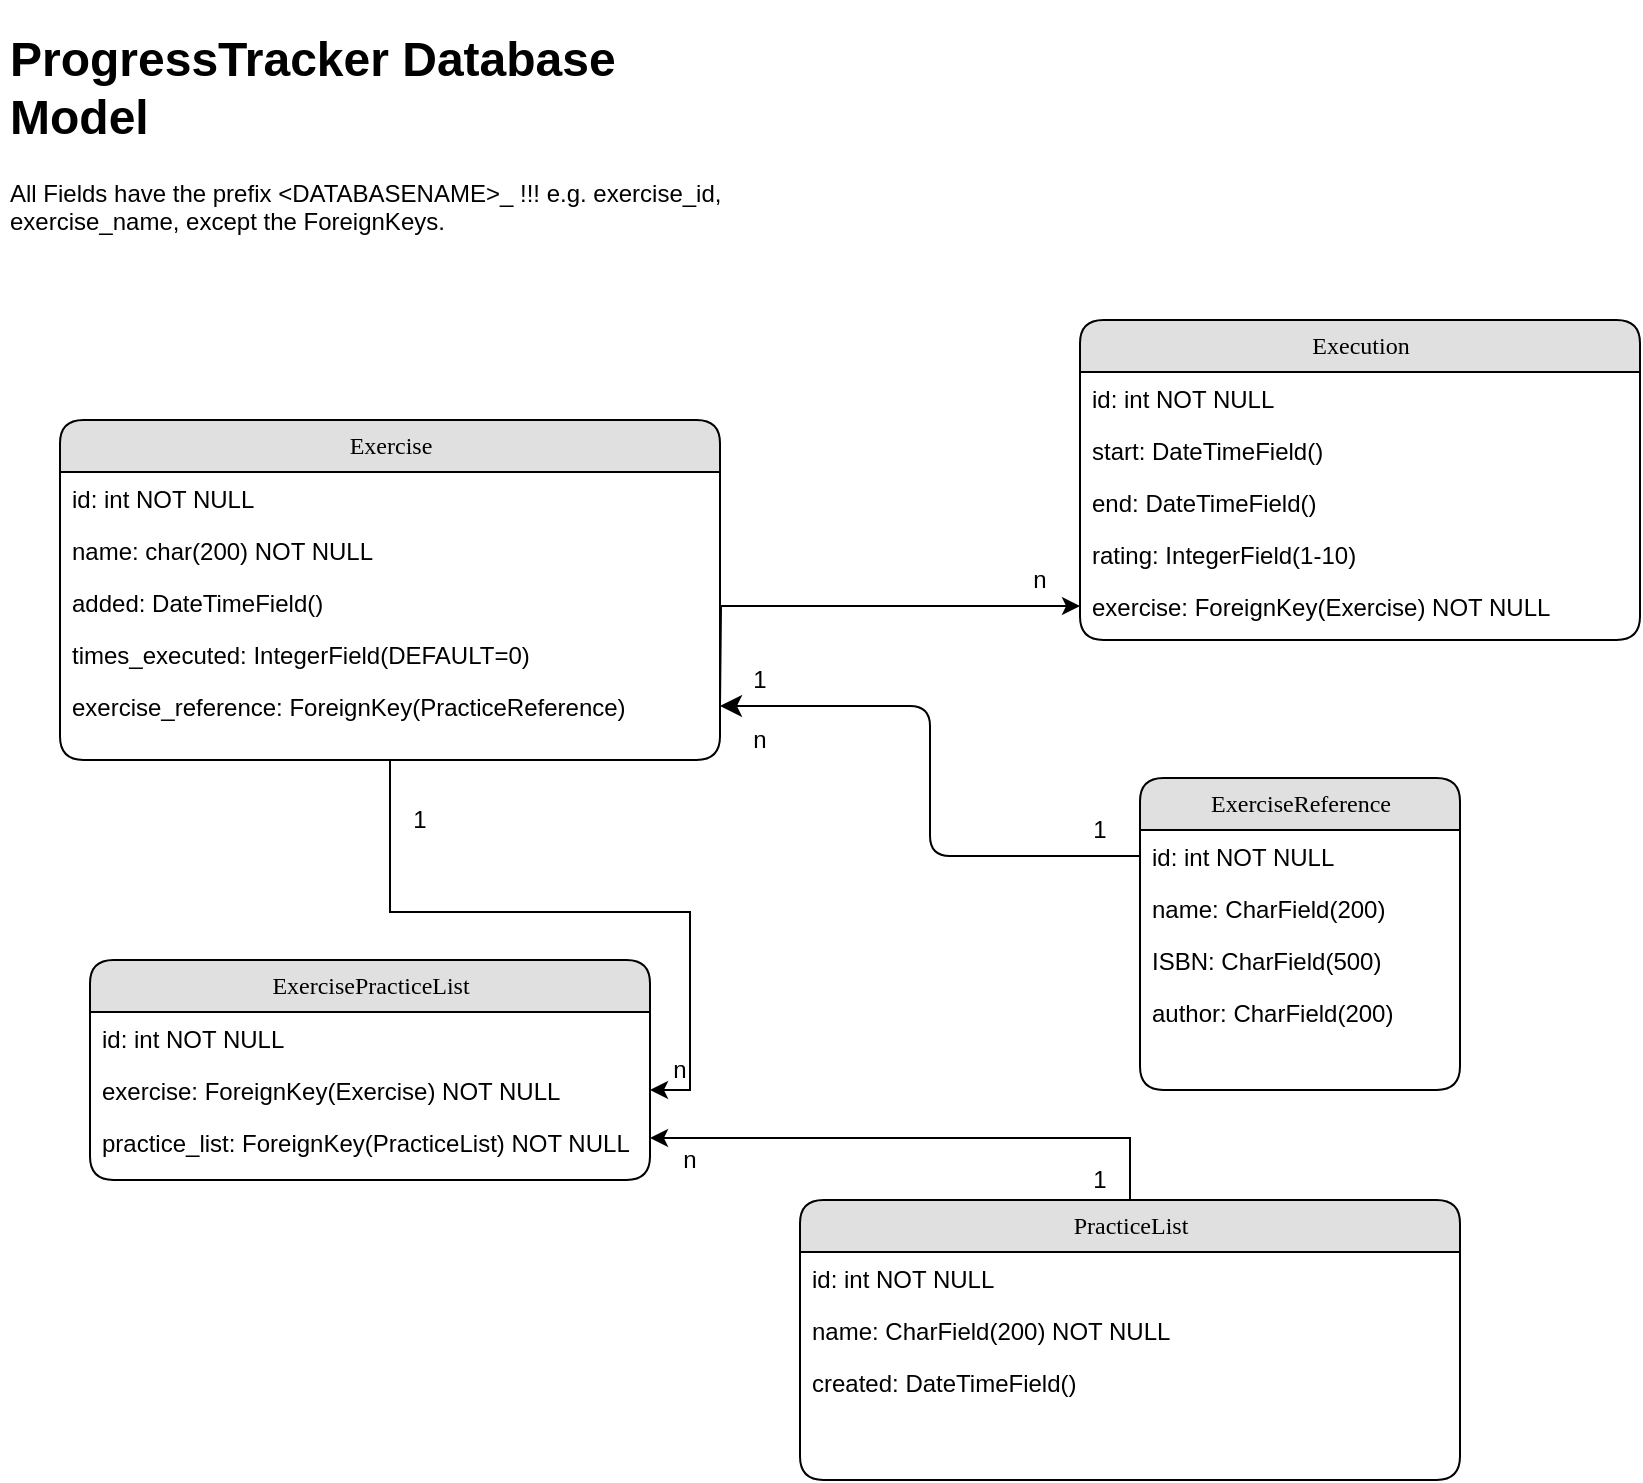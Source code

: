 <mxfile version="13.7.3" type="device"><diagram name="Page-1" id="b520641d-4fe3-3701-9064-5fc419738815"><mxGraphModel dx="1422" dy="745" grid="1" gridSize="10" guides="1" tooltips="1" connect="1" arrows="1" fold="1" page="1" pageScale="1" pageWidth="1100" pageHeight="850" background="#ffffff" math="0" shadow="0"><root><mxCell id="0"/><mxCell id="1" parent="0"/><mxCell id="21ea969265ad0168-40" style="edgeStyle=orthogonalEdgeStyle;html=1;exitX=0;exitY=0.5;entryX=1;entryY=0.5;labelBackgroundColor=none;startFill=0;startSize=8;endFill=1;endSize=8;fontFamily=Verdana;fontSize=12;entryDx=0;entryDy=0;" parent="1" source="21ea969265ad0168-11" target="XNIYWIunJ4vQ9GcUBSsQ-5" edge="1"><mxGeometry relative="1" as="geometry"/></mxCell><mxCell id="21ea969265ad0168-6" value="Exercise" style="swimlane;html=1;fontStyle=0;childLayout=stackLayout;horizontal=1;startSize=26;fillColor=#e0e0e0;horizontalStack=0;resizeParent=1;resizeLast=0;collapsible=1;marginBottom=0;swimlaneFillColor=#ffffff;align=center;rounded=1;shadow=0;comic=0;labelBackgroundColor=none;strokeWidth=1;fontFamily=Verdana;fontSize=12" parent="1" vertex="1"><mxGeometry x="50" y="220" width="330" height="170" as="geometry"/></mxCell><mxCell id="21ea969265ad0168-7" value="id: int NOT NULL" style="text;html=1;strokeColor=none;fillColor=none;spacingLeft=4;spacingRight=4;whiteSpace=wrap;overflow=hidden;rotatable=0;points=[[0,0.5],[1,0.5]];portConstraint=eastwest;" parent="21ea969265ad0168-6" vertex="1"><mxGeometry y="26" width="330" height="26" as="geometry"/></mxCell><mxCell id="21ea969265ad0168-8" value="name: char(200) NOT NULL" style="text;html=1;strokeColor=none;fillColor=none;spacingLeft=4;spacingRight=4;whiteSpace=wrap;overflow=hidden;rotatable=0;points=[[0,0.5],[1,0.5]];portConstraint=eastwest;" parent="21ea969265ad0168-6" vertex="1"><mxGeometry y="52" width="330" height="26" as="geometry"/></mxCell><mxCell id="21ea969265ad0168-9" value="added: DateTimeField()" style="text;html=1;strokeColor=none;fillColor=none;spacingLeft=4;spacingRight=4;whiteSpace=wrap;overflow=hidden;rotatable=0;points=[[0,0.5],[1,0.5]];portConstraint=eastwest;" parent="21ea969265ad0168-6" vertex="1"><mxGeometry y="78" width="330" height="26" as="geometry"/></mxCell><mxCell id="XNIYWIunJ4vQ9GcUBSsQ-1" value="times_executed: IntegerField(DEFAULT=0)" style="text;html=1;strokeColor=none;fillColor=none;spacingLeft=4;spacingRight=4;whiteSpace=wrap;overflow=hidden;rotatable=0;points=[[0,0.5],[1,0.5]];portConstraint=eastwest;" vertex="1" parent="21ea969265ad0168-6"><mxGeometry y="104" width="330" height="26" as="geometry"/></mxCell><mxCell id="XNIYWIunJ4vQ9GcUBSsQ-5" value="exercise_reference: ForeignKey(PracticeReference)" style="text;html=1;strokeColor=none;fillColor=none;spacingLeft=4;spacingRight=4;whiteSpace=wrap;overflow=hidden;rotatable=0;points=[[0,0.5],[1,0.5]];portConstraint=eastwest;" vertex="1" parent="21ea969265ad0168-6"><mxGeometry y="130" width="330" height="26" as="geometry"/></mxCell><mxCell id="XNIYWIunJ4vQ9GcUBSsQ-4" value="&lt;h1&gt;ProgressTracker Database Model&lt;/h1&gt;&lt;p&gt;All Fields have the prefix &amp;lt;DATABASENAME&amp;gt;_ !!! e.g. exercise_id, exercise_name, except the ForeignKeys.&lt;/p&gt;" style="text;html=1;strokeColor=none;fillColor=none;spacing=5;spacingTop=-20;whiteSpace=wrap;overflow=hidden;rounded=0;" vertex="1" parent="1"><mxGeometry x="20" y="20" width="370" height="120" as="geometry"/></mxCell><mxCell id="XNIYWIunJ4vQ9GcUBSsQ-11" value="1" style="text;html=1;strokeColor=none;fillColor=none;align=center;verticalAlign=middle;whiteSpace=wrap;rounded=0;" vertex="1" parent="1"><mxGeometry x="550" y="415" width="40" height="20" as="geometry"/></mxCell><mxCell id="XNIYWIunJ4vQ9GcUBSsQ-12" value="n" style="text;html=1;strokeColor=none;fillColor=none;align=center;verticalAlign=middle;whiteSpace=wrap;rounded=0;" vertex="1" parent="1"><mxGeometry x="380" y="370" width="40" height="20" as="geometry"/></mxCell><mxCell id="XNIYWIunJ4vQ9GcUBSsQ-19" style="edgeStyle=orthogonalEdgeStyle;rounded=0;orthogonalLoop=1;jettySize=auto;html=1;exitX=0.5;exitY=1;exitDx=0;exitDy=0;entryX=1;entryY=0.5;entryDx=0;entryDy=0;" edge="1" parent="1" source="21ea969265ad0168-6" target="XNIYWIunJ4vQ9GcUBSsQ-24"><mxGeometry relative="1" as="geometry"><mxPoint x="380" y="409.5" as="sourcePoint"/></mxGeometry></mxCell><mxCell id="XNIYWIunJ4vQ9GcUBSsQ-20" value="1" style="text;html=1;strokeColor=none;fillColor=none;align=center;verticalAlign=middle;whiteSpace=wrap;rounded=0;" vertex="1" parent="1"><mxGeometry x="210" y="410" width="40" height="20" as="geometry"/></mxCell><mxCell id="XNIYWIunJ4vQ9GcUBSsQ-21" value="n" style="text;html=1;strokeColor=none;fillColor=none;align=center;verticalAlign=middle;whiteSpace=wrap;rounded=0;" vertex="1" parent="1"><mxGeometry x="340" y="535" width="40" height="20" as="geometry"/></mxCell><mxCell id="XNIYWIunJ4vQ9GcUBSsQ-22" value="ExercisePracticeList" style="swimlane;html=1;fontStyle=0;childLayout=stackLayout;horizontal=1;startSize=26;fillColor=#e0e0e0;horizontalStack=0;resizeParent=1;resizeLast=0;collapsible=1;marginBottom=0;swimlaneFillColor=#ffffff;align=center;rounded=1;shadow=0;comic=0;labelBackgroundColor=none;strokeWidth=1;fontFamily=Verdana;fontSize=12" vertex="1" parent="1"><mxGeometry x="65" y="490" width="280" height="110" as="geometry"/></mxCell><mxCell id="XNIYWIunJ4vQ9GcUBSsQ-23" value="id: int NOT NULL" style="text;html=1;strokeColor=none;fillColor=none;spacingLeft=4;spacingRight=4;whiteSpace=wrap;overflow=hidden;rotatable=0;points=[[0,0.5],[1,0.5]];portConstraint=eastwest;" vertex="1" parent="XNIYWIunJ4vQ9GcUBSsQ-22"><mxGeometry y="26" width="280" height="26" as="geometry"/></mxCell><mxCell id="XNIYWIunJ4vQ9GcUBSsQ-24" value="exercise: ForeignKey(Exercise) NOT NULL" style="text;html=1;strokeColor=none;fillColor=none;spacingLeft=4;spacingRight=4;whiteSpace=wrap;overflow=hidden;rotatable=0;points=[[0,0.5],[1,0.5]];portConstraint=eastwest;" vertex="1" parent="XNIYWIunJ4vQ9GcUBSsQ-22"><mxGeometry y="52" width="280" height="26" as="geometry"/></mxCell><mxCell id="XNIYWIunJ4vQ9GcUBSsQ-25" value="practice_list: ForeignKey(PracticeList) NOT NULL" style="text;html=1;strokeColor=none;fillColor=none;spacingLeft=4;spacingRight=4;whiteSpace=wrap;overflow=hidden;rotatable=0;points=[[0,0.5],[1,0.5]];portConstraint=eastwest;" vertex="1" parent="XNIYWIunJ4vQ9GcUBSsQ-22"><mxGeometry y="78" width="280" height="22" as="geometry"/></mxCell><mxCell id="XNIYWIunJ4vQ9GcUBSsQ-13" value="PracticeList" style="swimlane;html=1;fontStyle=0;childLayout=stackLayout;horizontal=1;startSize=26;fillColor=#e0e0e0;horizontalStack=0;resizeParent=1;resizeLast=0;collapsible=1;marginBottom=0;swimlaneFillColor=#ffffff;align=center;rounded=1;shadow=0;comic=0;labelBackgroundColor=none;strokeWidth=1;fontFamily=Verdana;fontSize=12" vertex="1" parent="1"><mxGeometry x="420" y="610" width="330" height="140" as="geometry"/></mxCell><mxCell id="XNIYWIunJ4vQ9GcUBSsQ-14" value="id: int NOT NULL" style="text;html=1;strokeColor=none;fillColor=none;spacingLeft=4;spacingRight=4;whiteSpace=wrap;overflow=hidden;rotatable=0;points=[[0,0.5],[1,0.5]];portConstraint=eastwest;" vertex="1" parent="XNIYWIunJ4vQ9GcUBSsQ-13"><mxGeometry y="26" width="330" height="26" as="geometry"/></mxCell><mxCell id="XNIYWIunJ4vQ9GcUBSsQ-15" value="name: CharField(200) NOT NULL" style="text;html=1;strokeColor=none;fillColor=none;spacingLeft=4;spacingRight=4;whiteSpace=wrap;overflow=hidden;rotatable=0;points=[[0,0.5],[1,0.5]];portConstraint=eastwest;" vertex="1" parent="XNIYWIunJ4vQ9GcUBSsQ-13"><mxGeometry y="52" width="330" height="26" as="geometry"/></mxCell><mxCell id="XNIYWIunJ4vQ9GcUBSsQ-16" value="created: DateTimeField()" style="text;html=1;strokeColor=none;fillColor=none;spacingLeft=4;spacingRight=4;whiteSpace=wrap;overflow=hidden;rotatable=0;points=[[0,0.5],[1,0.5]];portConstraint=eastwest;" vertex="1" parent="XNIYWIunJ4vQ9GcUBSsQ-13"><mxGeometry y="78" width="330" height="22" as="geometry"/></mxCell><mxCell id="XNIYWIunJ4vQ9GcUBSsQ-27" style="edgeStyle=orthogonalEdgeStyle;rounded=0;orthogonalLoop=1;jettySize=auto;html=1;entryX=1;entryY=0.5;entryDx=0;entryDy=0;exitX=0.5;exitY=0;exitDx=0;exitDy=0;" edge="1" parent="1" source="XNIYWIunJ4vQ9GcUBSsQ-13" target="XNIYWIunJ4vQ9GcUBSsQ-25"><mxGeometry relative="1" as="geometry"><mxPoint x="420" y="721" as="sourcePoint"/></mxGeometry></mxCell><mxCell id="XNIYWIunJ4vQ9GcUBSsQ-28" value="n" style="text;html=1;strokeColor=none;fillColor=none;align=center;verticalAlign=middle;whiteSpace=wrap;rounded=0;" vertex="1" parent="1"><mxGeometry x="345" y="580" width="40" height="20" as="geometry"/></mxCell><mxCell id="XNIYWIunJ4vQ9GcUBSsQ-30" value="1" style="text;html=1;strokeColor=none;fillColor=none;align=center;verticalAlign=middle;whiteSpace=wrap;rounded=0;" vertex="1" parent="1"><mxGeometry x="550" y="590" width="40" height="20" as="geometry"/></mxCell><mxCell id="XNIYWIunJ4vQ9GcUBSsQ-34" style="edgeStyle=orthogonalEdgeStyle;rounded=0;orthogonalLoop=1;jettySize=auto;html=1;entryX=0;entryY=0.5;entryDx=0;entryDy=0;" edge="1" parent="1" target="XNIYWIunJ4vQ9GcUBSsQ-33"><mxGeometry relative="1" as="geometry"><mxPoint x="380" y="363" as="sourcePoint"/></mxGeometry></mxCell><mxCell id="21ea969265ad0168-10" value="ExerciseReference" style="swimlane;html=1;fontStyle=0;childLayout=stackLayout;horizontal=1;startSize=26;fillColor=#e0e0e0;horizontalStack=0;resizeParent=1;resizeLast=0;collapsible=1;marginBottom=0;swimlaneFillColor=#ffffff;align=center;rounded=1;shadow=0;comic=0;labelBackgroundColor=none;strokeWidth=1;fontFamily=Verdana;fontSize=12" parent="1" vertex="1"><mxGeometry x="590" y="399" width="160" height="156" as="geometry"/></mxCell><mxCell id="21ea969265ad0168-11" value="id: int NOT NULL" style="text;html=1;strokeColor=none;fillColor=none;spacingLeft=4;spacingRight=4;whiteSpace=wrap;overflow=hidden;rotatable=0;points=[[0,0.5],[1,0.5]];portConstraint=eastwest;" parent="21ea969265ad0168-10" vertex="1"><mxGeometry y="26" width="160" height="26" as="geometry"/></mxCell><mxCell id="21ea969265ad0168-12" value="name: CharField(200)" style="text;html=1;strokeColor=none;fillColor=none;spacingLeft=4;spacingRight=4;whiteSpace=wrap;overflow=hidden;rotatable=0;points=[[0,0.5],[1,0.5]];portConstraint=eastwest;" parent="21ea969265ad0168-10" vertex="1"><mxGeometry y="52" width="160" height="26" as="geometry"/></mxCell><mxCell id="21ea969265ad0168-52" value="ISBN: CharField(500)" style="text;html=1;strokeColor=none;fillColor=none;spacingLeft=4;spacingRight=4;whiteSpace=wrap;overflow=hidden;rotatable=0;points=[[0,0.5],[1,0.5]];portConstraint=eastwest;" parent="21ea969265ad0168-10" vertex="1"><mxGeometry y="78" width="160" height="26" as="geometry"/></mxCell><mxCell id="21ea969265ad0168-13" value="author: CharField(200)" style="text;html=1;strokeColor=none;fillColor=none;spacingLeft=4;spacingRight=4;whiteSpace=wrap;overflow=hidden;rotatable=0;points=[[0,0.5],[1,0.5]];portConstraint=eastwest;" parent="21ea969265ad0168-10" vertex="1"><mxGeometry y="104" width="160" height="26" as="geometry"/></mxCell><mxCell id="XNIYWIunJ4vQ9GcUBSsQ-6" value="Execution" style="swimlane;html=1;fontStyle=0;childLayout=stackLayout;horizontal=1;startSize=26;fillColor=#e0e0e0;horizontalStack=0;resizeParent=1;resizeLast=0;collapsible=1;marginBottom=0;swimlaneFillColor=#ffffff;align=center;rounded=1;shadow=0;comic=0;labelBackgroundColor=none;strokeWidth=1;fontFamily=Verdana;fontSize=12" vertex="1" parent="1"><mxGeometry x="560" y="170" width="280" height="160" as="geometry"/></mxCell><mxCell id="XNIYWIunJ4vQ9GcUBSsQ-7" value="id: int NOT NULL" style="text;html=1;strokeColor=none;fillColor=none;spacingLeft=4;spacingRight=4;whiteSpace=wrap;overflow=hidden;rotatable=0;points=[[0,0.5],[1,0.5]];portConstraint=eastwest;" vertex="1" parent="XNIYWIunJ4vQ9GcUBSsQ-6"><mxGeometry y="26" width="280" height="26" as="geometry"/></mxCell><mxCell id="XNIYWIunJ4vQ9GcUBSsQ-8" value="start: DateTimeField()" style="text;html=1;strokeColor=none;fillColor=none;spacingLeft=4;spacingRight=4;whiteSpace=wrap;overflow=hidden;rotatable=0;points=[[0,0.5],[1,0.5]];portConstraint=eastwest;" vertex="1" parent="XNIYWIunJ4vQ9GcUBSsQ-6"><mxGeometry y="52" width="280" height="26" as="geometry"/></mxCell><mxCell id="XNIYWIunJ4vQ9GcUBSsQ-9" value="end: DateTimeField()" style="text;html=1;strokeColor=none;fillColor=none;spacingLeft=4;spacingRight=4;whiteSpace=wrap;overflow=hidden;rotatable=0;points=[[0,0.5],[1,0.5]];portConstraint=eastwest;" vertex="1" parent="XNIYWIunJ4vQ9GcUBSsQ-6"><mxGeometry y="78" width="280" height="26" as="geometry"/></mxCell><mxCell id="XNIYWIunJ4vQ9GcUBSsQ-32" value="rating: IntegerField(1-10)" style="text;html=1;strokeColor=none;fillColor=none;spacingLeft=4;spacingRight=4;whiteSpace=wrap;overflow=hidden;rotatable=0;points=[[0,0.5],[1,0.5]];portConstraint=eastwest;" vertex="1" parent="XNIYWIunJ4vQ9GcUBSsQ-6"><mxGeometry y="104" width="280" height="26" as="geometry"/></mxCell><mxCell id="XNIYWIunJ4vQ9GcUBSsQ-33" value="exercise: ForeignKey(Exercise) NOT NULL" style="text;html=1;strokeColor=none;fillColor=none;spacingLeft=4;spacingRight=4;whiteSpace=wrap;overflow=hidden;rotatable=0;points=[[0,0.5],[1,0.5]];portConstraint=eastwest;" vertex="1" parent="XNIYWIunJ4vQ9GcUBSsQ-6"><mxGeometry y="130" width="280" height="26" as="geometry"/></mxCell><mxCell id="XNIYWIunJ4vQ9GcUBSsQ-35" value="1" style="text;html=1;strokeColor=none;fillColor=none;align=center;verticalAlign=middle;whiteSpace=wrap;rounded=0;" vertex="1" parent="1"><mxGeometry x="380" y="340" width="40" height="20" as="geometry"/></mxCell><mxCell id="XNIYWIunJ4vQ9GcUBSsQ-36" value="n" style="text;html=1;strokeColor=none;fillColor=none;align=center;verticalAlign=middle;whiteSpace=wrap;rounded=0;" vertex="1" parent="1"><mxGeometry x="520" y="290" width="40" height="20" as="geometry"/></mxCell></root></mxGraphModel></diagram></mxfile>